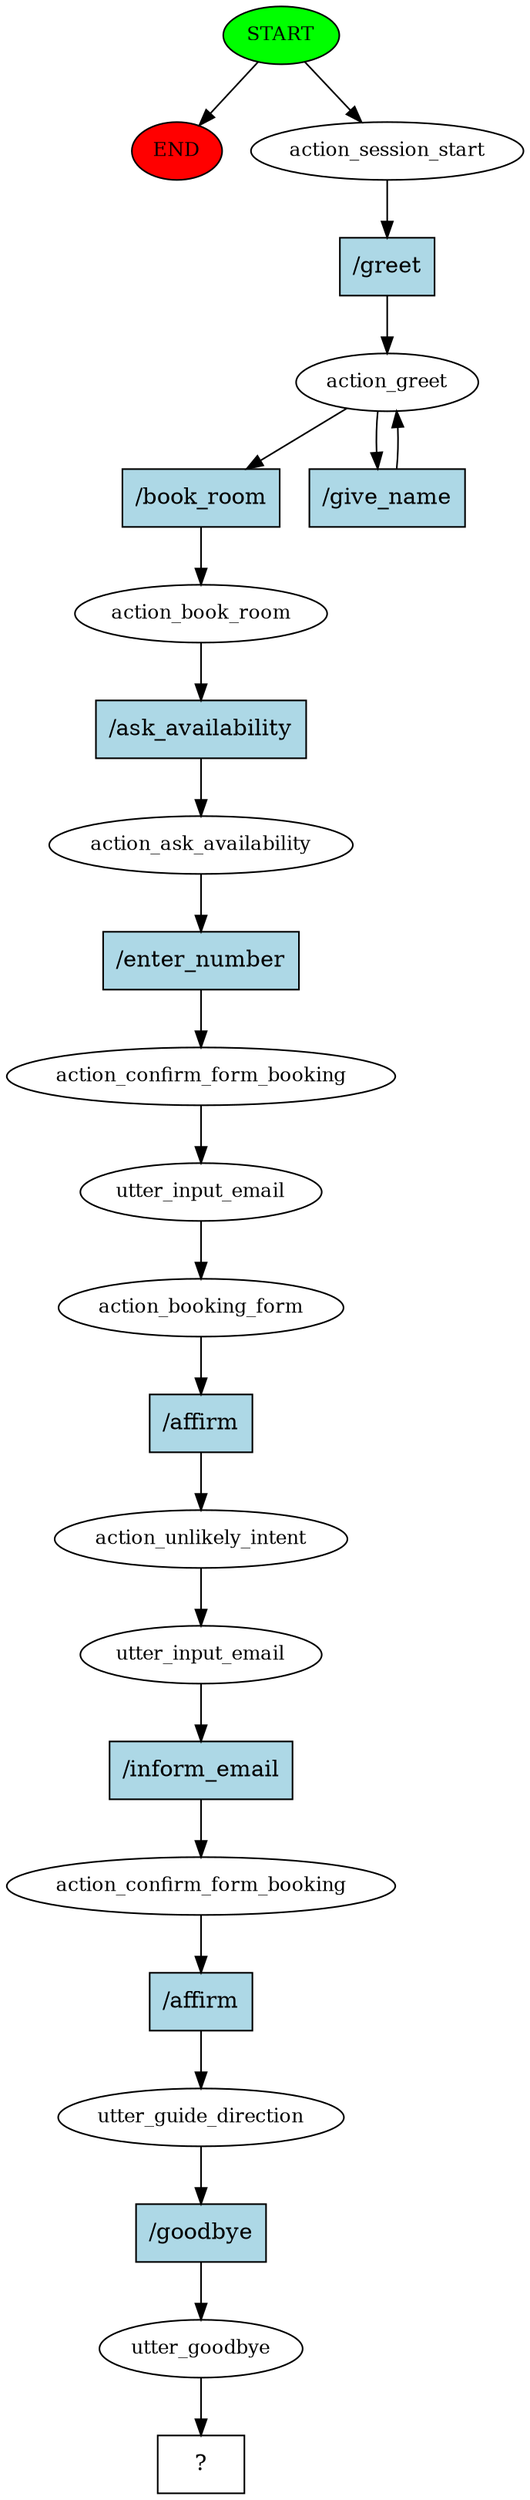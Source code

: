 digraph  {
0 [class="start active", fillcolor=green, fontsize=12, label=START, style=filled];
"-1" [class=end, fillcolor=red, fontsize=12, label=END, style=filled];
1 [class=active, fontsize=12, label=action_session_start];
2 [class=active, fontsize=12, label=action_greet];
4 [class=active, fontsize=12, label=action_book_room];
5 [class=active, fontsize=12, label=action_ask_availability];
6 [class=active, fontsize=12, label=action_confirm_form_booking];
7 [class=active, fontsize=12, label=utter_input_email];
8 [class=active, fontsize=12, label=action_booking_form];
9 [class=active, fontsize=12, label=action_unlikely_intent];
10 [class=active, fontsize=12, label=utter_input_email];
11 [class=active, fontsize=12, label=action_confirm_form_booking];
12 [class=active, fontsize=12, label=utter_guide_direction];
13 [class=active, fontsize=12, label=utter_goodbye];
14 [class="intent dashed active", label="  ?  ", shape=rect];
15 [class="intent active", fillcolor=lightblue, label="/greet", shape=rect, style=filled];
16 [class="intent active", fillcolor=lightblue, label="/book_room", shape=rect, style=filled];
17 [class="intent active", fillcolor=lightblue, label="/give_name", shape=rect, style=filled];
18 [class="intent active", fillcolor=lightblue, label="/ask_availability", shape=rect, style=filled];
19 [class="intent active", fillcolor=lightblue, label="/enter_number", shape=rect, style=filled];
20 [class="intent active", fillcolor=lightblue, label="/affirm", shape=rect, style=filled];
21 [class="intent active", fillcolor=lightblue, label="/inform_email", shape=rect, style=filled];
22 [class="intent active", fillcolor=lightblue, label="/affirm", shape=rect, style=filled];
23 [class="intent active", fillcolor=lightblue, label="/goodbye", shape=rect, style=filled];
0 -> "-1"  [class="", key=NONE, label=""];
0 -> 1  [class=active, key=NONE, label=""];
1 -> 15  [class=active, key=0];
2 -> 16  [class=active, key=0];
2 -> 17  [class=active, key=0];
4 -> 18  [class=active, key=0];
5 -> 19  [class=active, key=0];
6 -> 7  [class=active, key=NONE, label=""];
7 -> 8  [class=active, key=NONE, label=""];
8 -> 20  [class=active, key=0];
9 -> 10  [class=active, key=NONE, label=""];
10 -> 21  [class=active, key=0];
11 -> 22  [class=active, key=0];
12 -> 23  [class=active, key=0];
13 -> 14  [class=active, key=NONE, label=""];
15 -> 2  [class=active, key=0];
16 -> 4  [class=active, key=0];
17 -> 2  [class=active, key=0];
18 -> 5  [class=active, key=0];
19 -> 6  [class=active, key=0];
20 -> 9  [class=active, key=0];
21 -> 11  [class=active, key=0];
22 -> 12  [class=active, key=0];
23 -> 13  [class=active, key=0];
}
